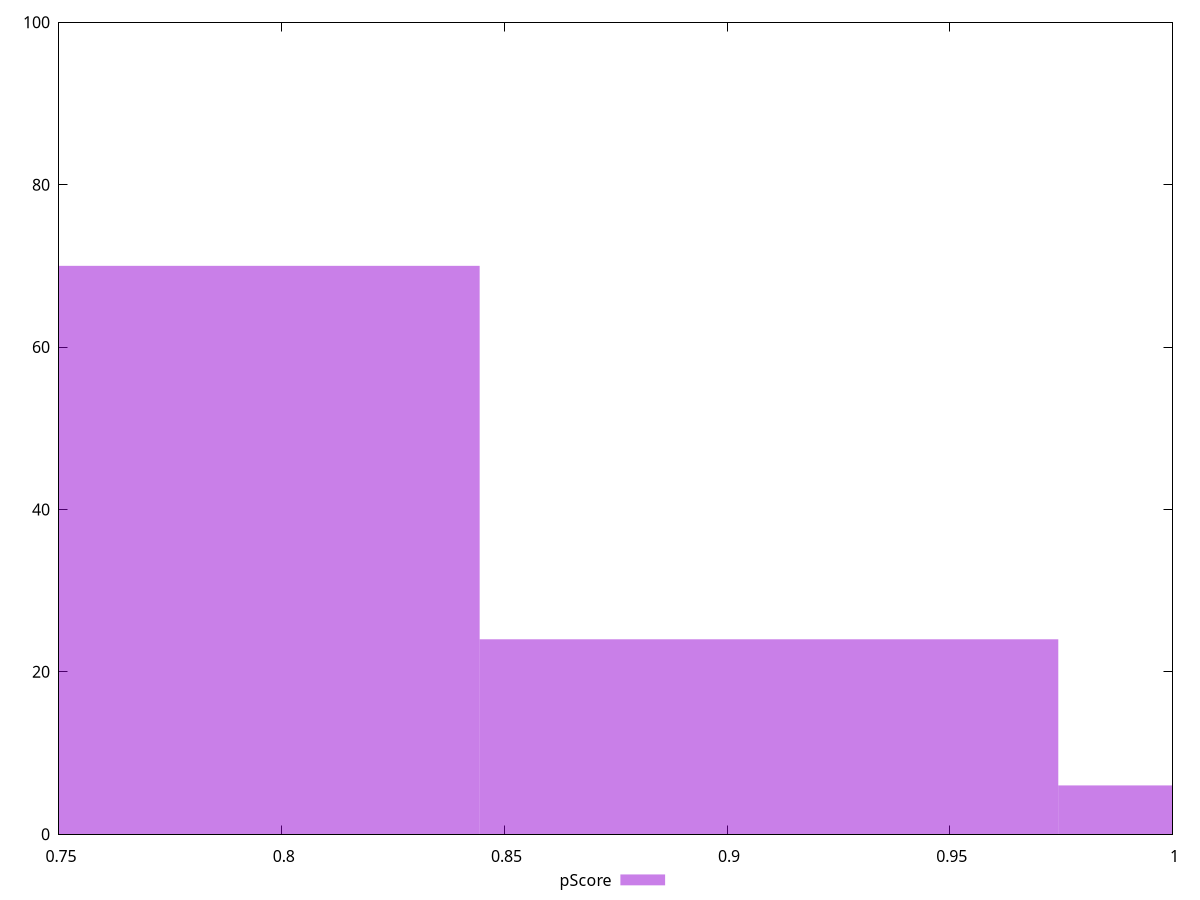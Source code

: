 reset

$pScore <<EOF
0.7794862768731788 70
0.909400656352042 24
1.0393150358309051 6
EOF

set key outside below
set boxwidth 0.12991437947886314
set xrange [0.75:1]
set yrange [0:100]
set trange [0:100]
set style fill transparent solid 0.5 noborder
set terminal svg size 640, 490 enhanced background rgb 'white'
set output "reprap/uses-optimized-images/samples/pages/pScore/histogram.svg"

plot $pScore title "pScore" with boxes

reset
